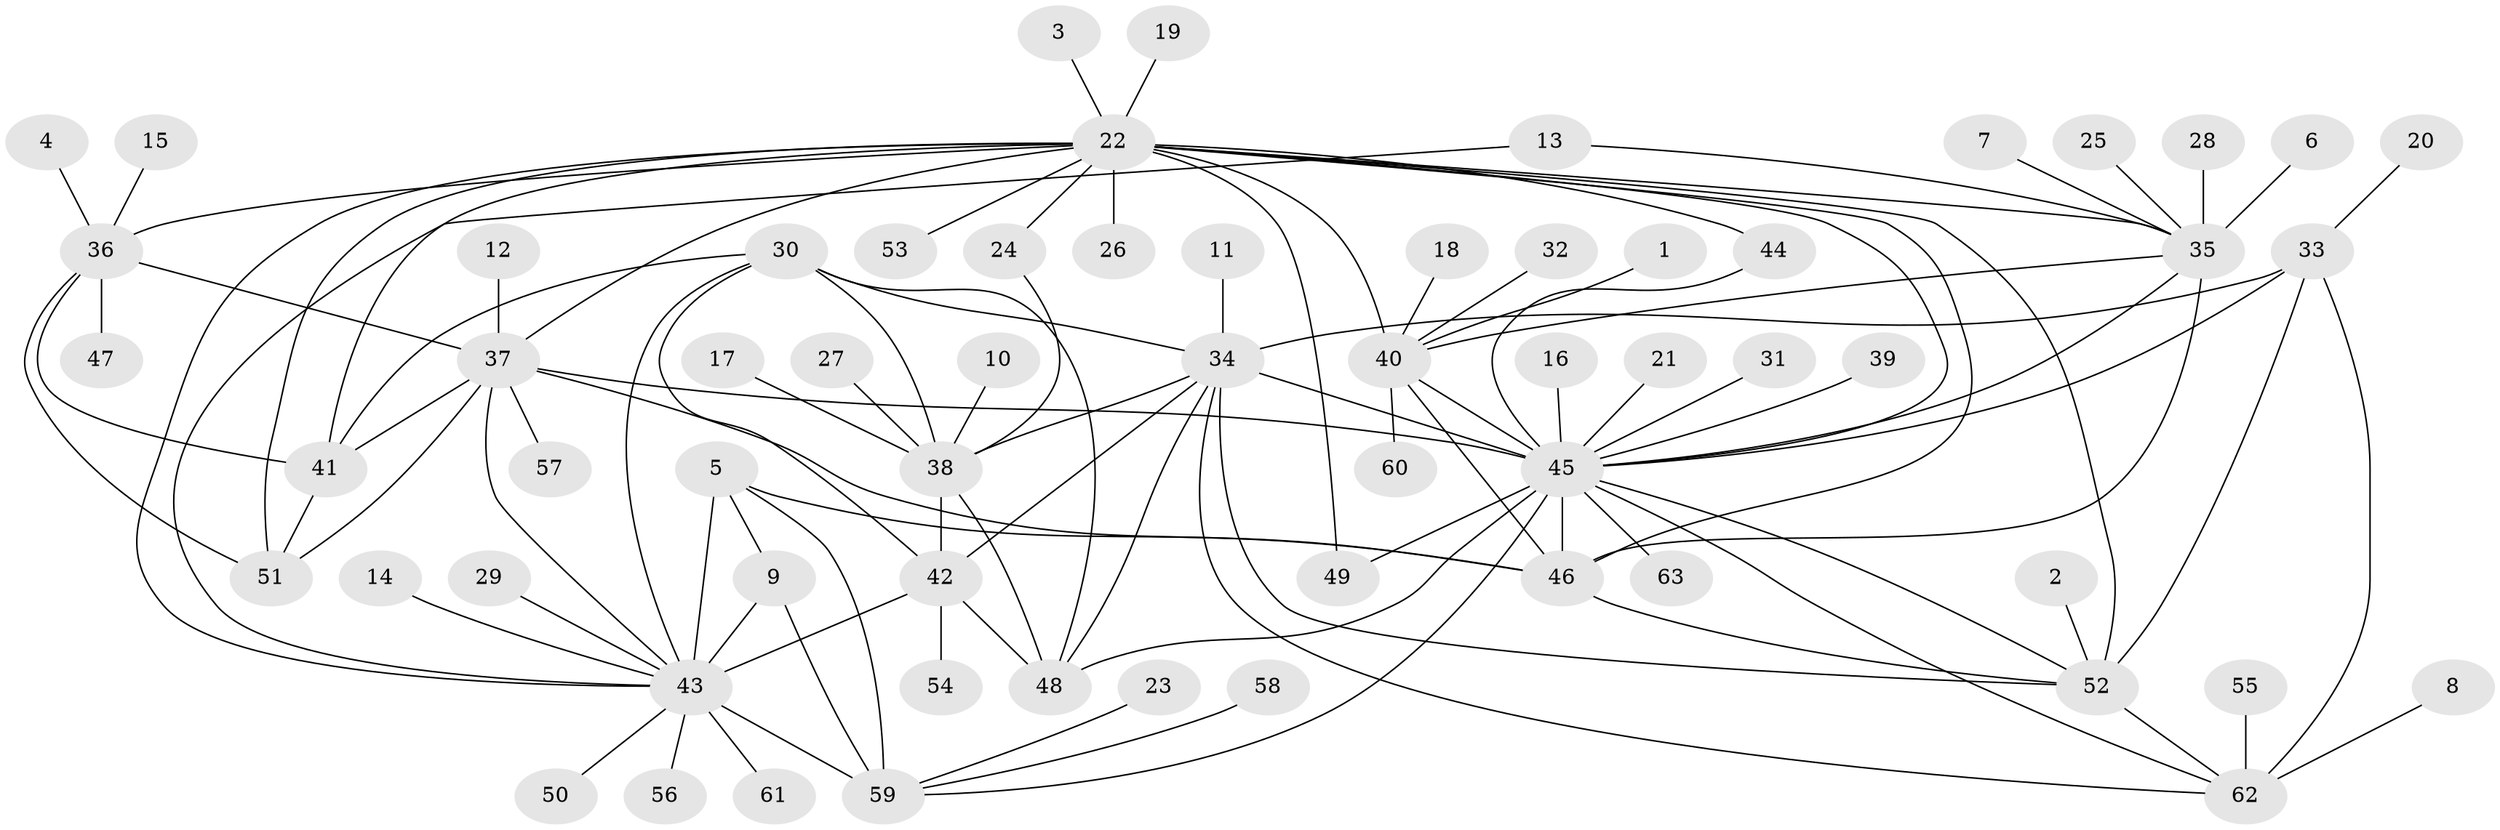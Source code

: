 // original degree distribution, {9: 0.07142857142857142, 15: 0.007936507936507936, 8: 0.031746031746031744, 6: 0.031746031746031744, 7: 0.05555555555555555, 14: 0.007936507936507936, 10: 0.015873015873015872, 12: 0.007936507936507936, 13: 0.007936507936507936, 1: 0.5714285714285714, 3: 0.031746031746031744, 2: 0.15873015873015872}
// Generated by graph-tools (version 1.1) at 2025/50/03/09/25 03:50:38]
// undirected, 63 vertices, 104 edges
graph export_dot {
graph [start="1"]
  node [color=gray90,style=filled];
  1;
  2;
  3;
  4;
  5;
  6;
  7;
  8;
  9;
  10;
  11;
  12;
  13;
  14;
  15;
  16;
  17;
  18;
  19;
  20;
  21;
  22;
  23;
  24;
  25;
  26;
  27;
  28;
  29;
  30;
  31;
  32;
  33;
  34;
  35;
  36;
  37;
  38;
  39;
  40;
  41;
  42;
  43;
  44;
  45;
  46;
  47;
  48;
  49;
  50;
  51;
  52;
  53;
  54;
  55;
  56;
  57;
  58;
  59;
  60;
  61;
  62;
  63;
  1 -- 40 [weight=1.0];
  2 -- 52 [weight=1.0];
  3 -- 22 [weight=1.0];
  4 -- 36 [weight=1.0];
  5 -- 9 [weight=1.0];
  5 -- 43 [weight=3.0];
  5 -- 46 [weight=1.0];
  5 -- 59 [weight=1.0];
  6 -- 35 [weight=1.0];
  7 -- 35 [weight=1.0];
  8 -- 62 [weight=1.0];
  9 -- 43 [weight=3.0];
  9 -- 59 [weight=1.0];
  10 -- 38 [weight=1.0];
  11 -- 34 [weight=1.0];
  12 -- 37 [weight=1.0];
  13 -- 35 [weight=1.0];
  13 -- 43 [weight=1.0];
  14 -- 43 [weight=1.0];
  15 -- 36 [weight=1.0];
  16 -- 45 [weight=1.0];
  17 -- 38 [weight=1.0];
  18 -- 40 [weight=1.0];
  19 -- 22 [weight=1.0];
  20 -- 33 [weight=1.0];
  21 -- 45 [weight=1.0];
  22 -- 24 [weight=1.0];
  22 -- 26 [weight=1.0];
  22 -- 35 [weight=1.0];
  22 -- 36 [weight=1.0];
  22 -- 37 [weight=2.0];
  22 -- 40 [weight=2.0];
  22 -- 41 [weight=1.0];
  22 -- 43 [weight=1.0];
  22 -- 44 [weight=1.0];
  22 -- 45 [weight=1.0];
  22 -- 46 [weight=1.0];
  22 -- 49 [weight=1.0];
  22 -- 51 [weight=1.0];
  22 -- 52 [weight=1.0];
  22 -- 53 [weight=1.0];
  23 -- 59 [weight=1.0];
  24 -- 38 [weight=1.0];
  25 -- 35 [weight=1.0];
  27 -- 38 [weight=1.0];
  28 -- 35 [weight=1.0];
  29 -- 43 [weight=1.0];
  30 -- 34 [weight=1.0];
  30 -- 38 [weight=2.0];
  30 -- 41 [weight=1.0];
  30 -- 42 [weight=1.0];
  30 -- 43 [weight=1.0];
  30 -- 48 [weight=1.0];
  31 -- 45 [weight=1.0];
  32 -- 40 [weight=1.0];
  33 -- 34 [weight=2.0];
  33 -- 45 [weight=2.0];
  33 -- 52 [weight=2.0];
  33 -- 62 [weight=2.0];
  34 -- 38 [weight=2.0];
  34 -- 42 [weight=1.0];
  34 -- 45 [weight=1.0];
  34 -- 48 [weight=1.0];
  34 -- 52 [weight=1.0];
  34 -- 62 [weight=1.0];
  35 -- 40 [weight=2.0];
  35 -- 45 [weight=1.0];
  35 -- 46 [weight=1.0];
  36 -- 37 [weight=2.0];
  36 -- 41 [weight=1.0];
  36 -- 47 [weight=1.0];
  36 -- 51 [weight=1.0];
  37 -- 41 [weight=2.0];
  37 -- 43 [weight=1.0];
  37 -- 45 [weight=1.0];
  37 -- 46 [weight=1.0];
  37 -- 51 [weight=2.0];
  37 -- 57 [weight=1.0];
  38 -- 42 [weight=2.0];
  38 -- 48 [weight=2.0];
  39 -- 45 [weight=1.0];
  40 -- 45 [weight=2.0];
  40 -- 46 [weight=2.0];
  40 -- 60 [weight=1.0];
  41 -- 51 [weight=1.0];
  42 -- 43 [weight=1.0];
  42 -- 48 [weight=1.0];
  42 -- 54 [weight=1.0];
  43 -- 50 [weight=1.0];
  43 -- 56 [weight=1.0];
  43 -- 59 [weight=3.0];
  43 -- 61 [weight=1.0];
  44 -- 45 [weight=1.0];
  45 -- 46 [weight=2.0];
  45 -- 48 [weight=1.0];
  45 -- 49 [weight=1.0];
  45 -- 52 [weight=1.0];
  45 -- 59 [weight=2.0];
  45 -- 62 [weight=1.0];
  45 -- 63 [weight=1.0];
  46 -- 52 [weight=1.0];
  52 -- 62 [weight=1.0];
  55 -- 62 [weight=1.0];
  58 -- 59 [weight=1.0];
}
